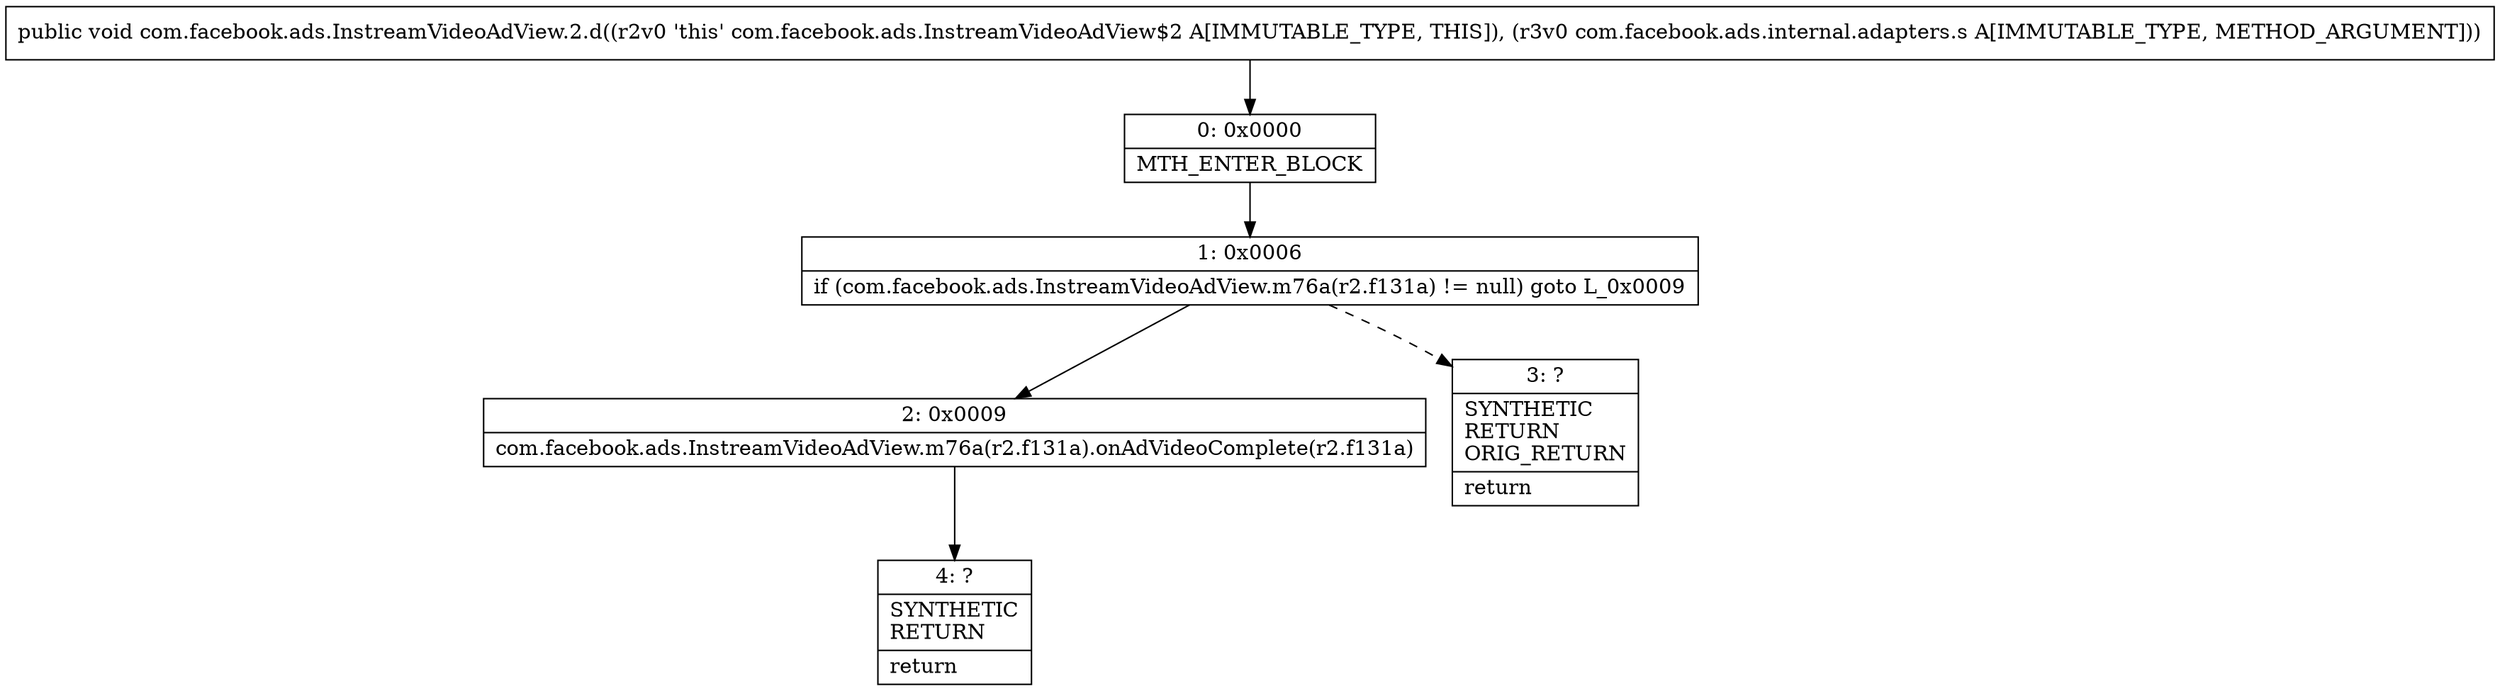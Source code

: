 digraph "CFG forcom.facebook.ads.InstreamVideoAdView.2.d(Lcom\/facebook\/ads\/internal\/adapters\/s;)V" {
Node_0 [shape=record,label="{0\:\ 0x0000|MTH_ENTER_BLOCK\l}"];
Node_1 [shape=record,label="{1\:\ 0x0006|if (com.facebook.ads.InstreamVideoAdView.m76a(r2.f131a) != null) goto L_0x0009\l}"];
Node_2 [shape=record,label="{2\:\ 0x0009|com.facebook.ads.InstreamVideoAdView.m76a(r2.f131a).onAdVideoComplete(r2.f131a)\l}"];
Node_3 [shape=record,label="{3\:\ ?|SYNTHETIC\lRETURN\lORIG_RETURN\l|return\l}"];
Node_4 [shape=record,label="{4\:\ ?|SYNTHETIC\lRETURN\l|return\l}"];
MethodNode[shape=record,label="{public void com.facebook.ads.InstreamVideoAdView.2.d((r2v0 'this' com.facebook.ads.InstreamVideoAdView$2 A[IMMUTABLE_TYPE, THIS]), (r3v0 com.facebook.ads.internal.adapters.s A[IMMUTABLE_TYPE, METHOD_ARGUMENT])) }"];
MethodNode -> Node_0;
Node_0 -> Node_1;
Node_1 -> Node_2;
Node_1 -> Node_3[style=dashed];
Node_2 -> Node_4;
}

